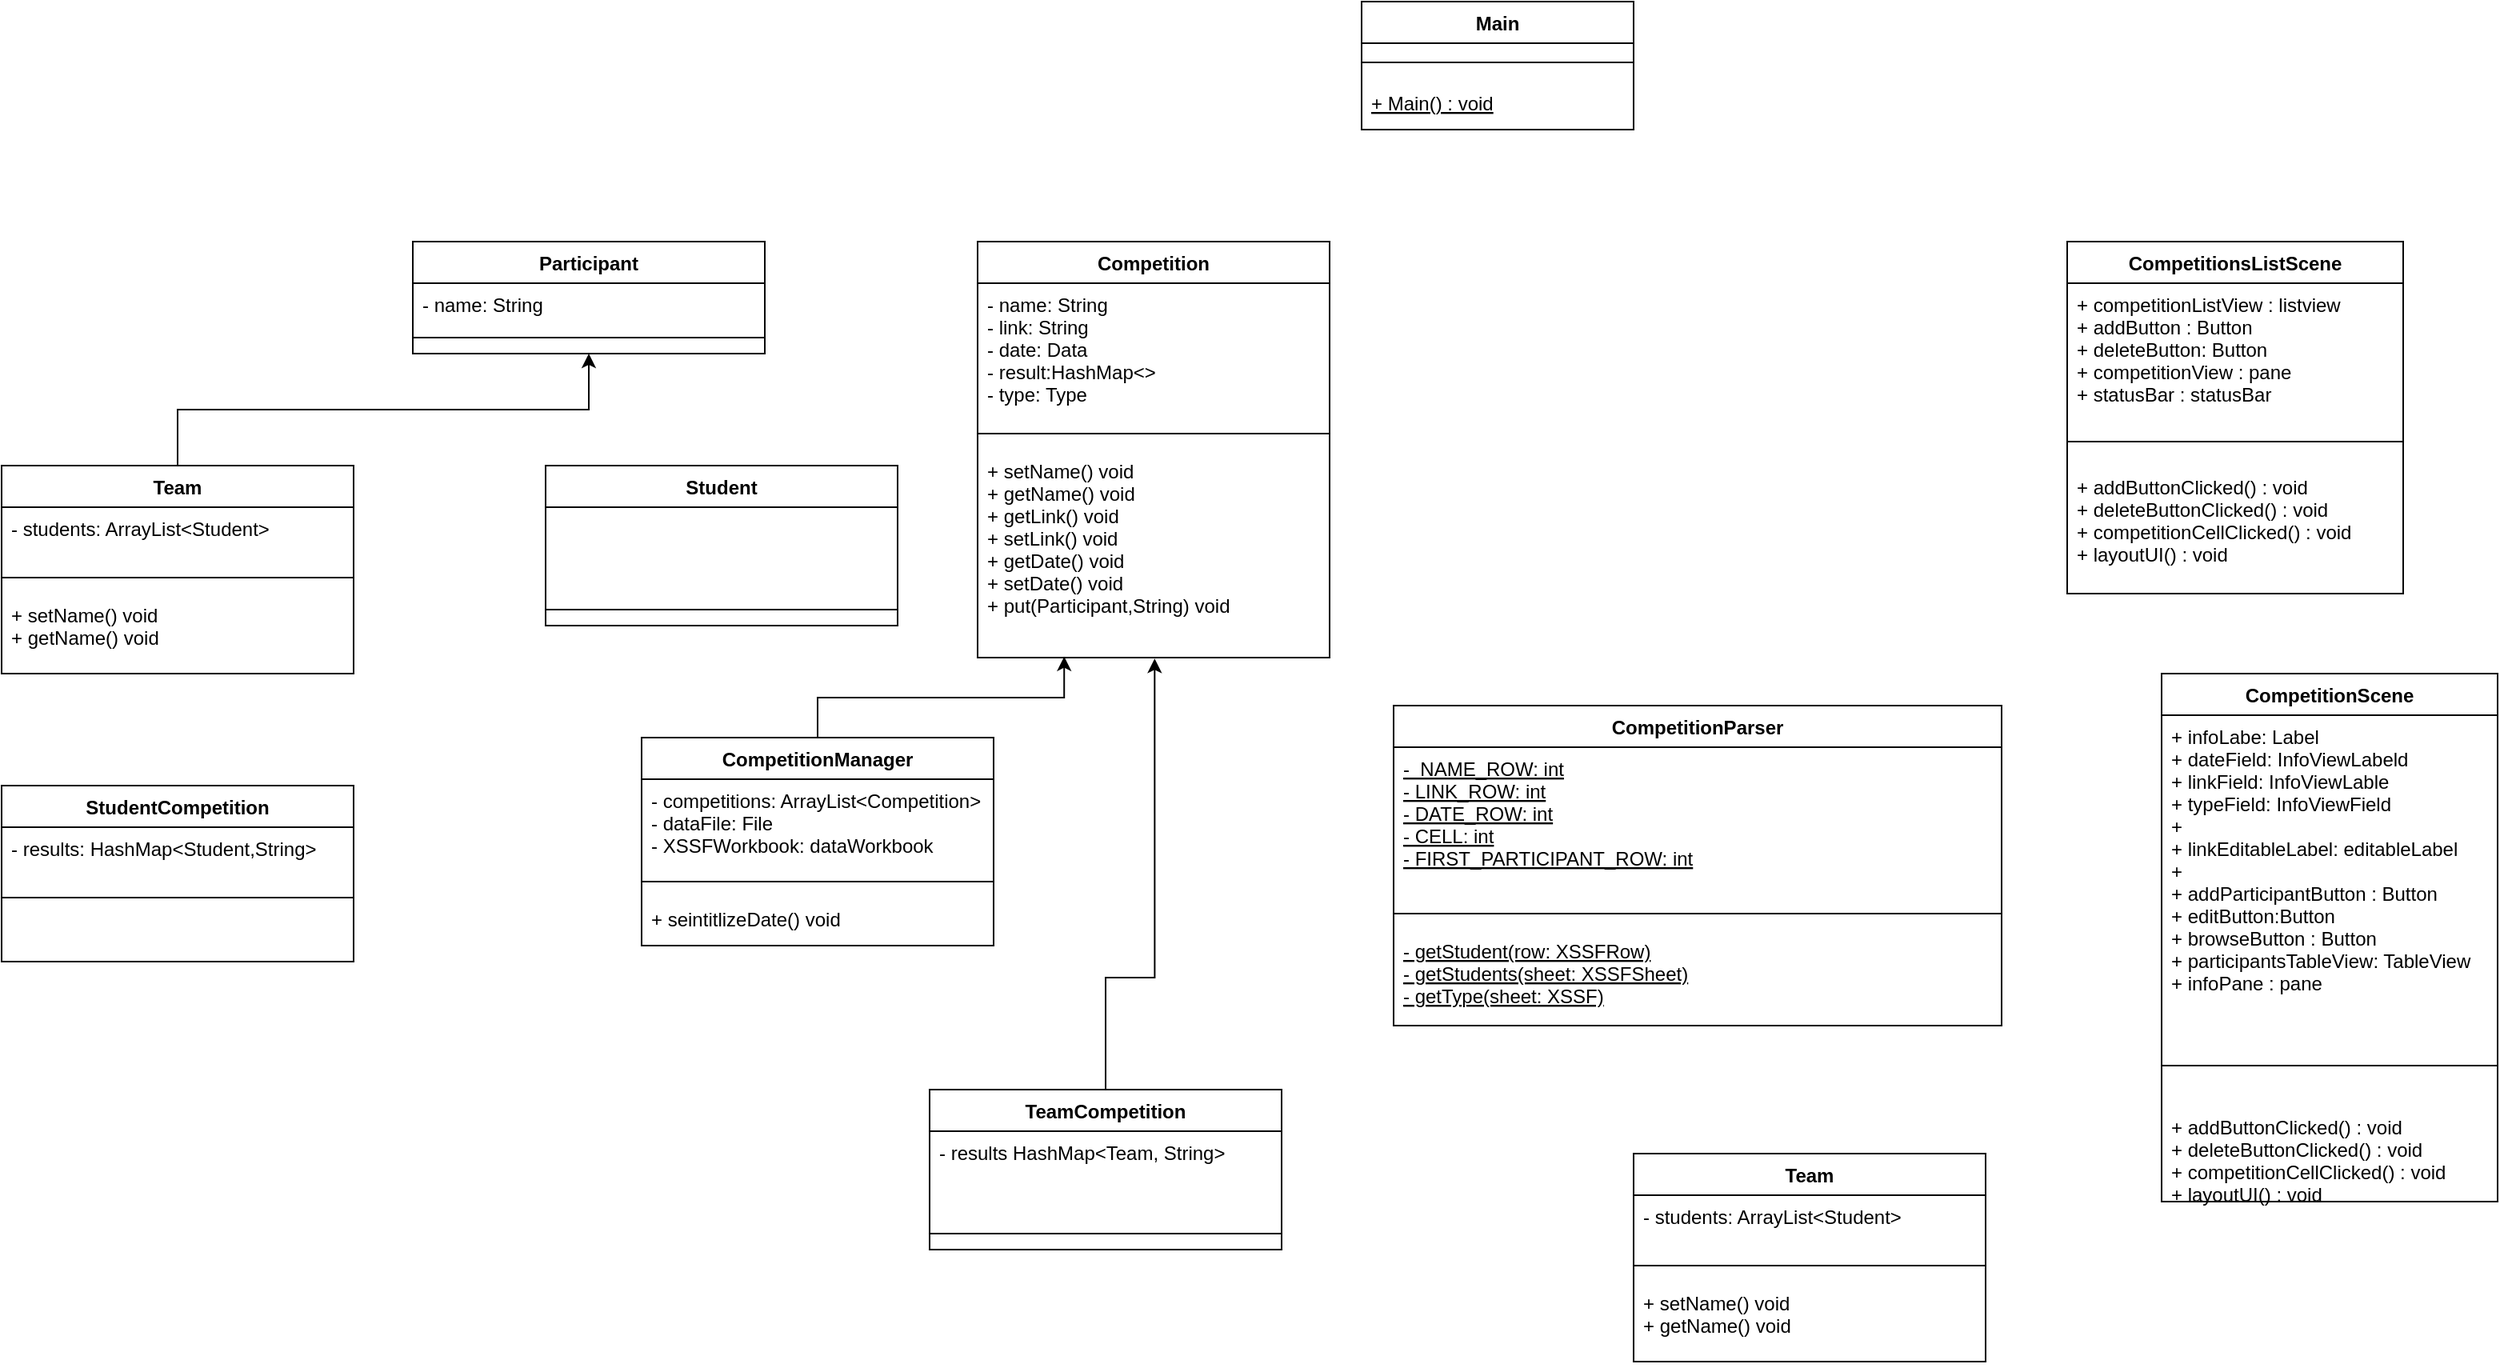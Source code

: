 <mxfile version="15.7.1" type="device"><diagram id="GxxrP0lvxAbWxJMTPrHu" name="Page-1"><mxGraphModel dx="2557" dy="1661" grid="1" gridSize="10" guides="1" tooltips="1" connect="1" arrows="1" fold="1" page="1" pageScale="1" pageWidth="827" pageHeight="1169" math="0" shadow="0"><root><mxCell id="0"/><mxCell id="1" parent="0"/><mxCell id="EJnaUkzqWR3YQyQ7dOgF-1" value="Main" style="swimlane;fontStyle=1;align=center;verticalAlign=top;childLayout=stackLayout;horizontal=1;startSize=26;horizontalStack=0;resizeParent=1;resizeParentMax=0;resizeLast=0;collapsible=1;marginBottom=0;" parent="1" vertex="1"><mxGeometry x="-40" y="-40" width="170" height="80" as="geometry"/></mxCell><mxCell id="EJnaUkzqWR3YQyQ7dOgF-3" value="" style="line;strokeWidth=1;fillColor=none;align=left;verticalAlign=middle;spacingTop=-1;spacingLeft=3;spacingRight=3;rotatable=0;labelPosition=right;points=[];portConstraint=eastwest;" parent="EJnaUkzqWR3YQyQ7dOgF-1" vertex="1"><mxGeometry y="26" width="170" height="24" as="geometry"/></mxCell><mxCell id="QGG74kZx5etVXOkYBk9g-1" value="+ Main() : void" style="text;strokeColor=none;fillColor=none;align=left;verticalAlign=top;spacingLeft=4;spacingRight=4;overflow=hidden;rotatable=0;points=[[0,0.5],[1,0.5]];portConstraint=eastwest;fontStyle=4" parent="EJnaUkzqWR3YQyQ7dOgF-1" vertex="1"><mxGeometry y="50" width="170" height="30" as="geometry"/></mxCell><mxCell id="EJnaUkzqWR3YQyQ7dOgF-13" value="CompetitionsListScene" style="swimlane;fontStyle=1;align=center;verticalAlign=top;childLayout=stackLayout;horizontal=1;startSize=26;horizontalStack=0;resizeParent=1;resizeParentMax=0;resizeLast=0;collapsible=1;marginBottom=0;" parent="1" vertex="1"><mxGeometry x="401" y="110" width="210" height="220" as="geometry"/></mxCell><mxCell id="QGG74kZx5etVXOkYBk9g-5" value="+ competitionListView : listview&#xA;+ addButton : Button&#xA;+ deleteButton: Button&#xA;+ competitionView : pane&#xA;+ statusBar : statusBar" style="text;strokeColor=none;fillColor=none;align=left;verticalAlign=top;spacingLeft=4;spacingRight=4;overflow=hidden;rotatable=0;points=[[0,0.5],[1,0.5]];portConstraint=eastwest;" parent="EJnaUkzqWR3YQyQ7dOgF-13" vertex="1"><mxGeometry y="26" width="210" height="84" as="geometry"/></mxCell><mxCell id="EJnaUkzqWR3YQyQ7dOgF-15" value="" style="line;strokeWidth=1;fillColor=none;align=left;verticalAlign=middle;spacingTop=-1;spacingLeft=3;spacingRight=3;rotatable=0;labelPosition=right;points=[];portConstraint=eastwest;" parent="EJnaUkzqWR3YQyQ7dOgF-13" vertex="1"><mxGeometry y="110" width="210" height="30" as="geometry"/></mxCell><mxCell id="EJnaUkzqWR3YQyQ7dOgF-16" value="+ addButtonClicked() : void&#xA;+ deleteButtonClicked() : void&#xA;+ competitionCellClicked() : void&#xA;+ layoutUI() : void&#xA;&#xA;" style="text;strokeColor=none;fillColor=none;align=left;verticalAlign=top;spacingLeft=4;spacingRight=4;overflow=hidden;rotatable=0;points=[[0,0.5],[1,0.5]];portConstraint=eastwest;" parent="EJnaUkzqWR3YQyQ7dOgF-13" vertex="1"><mxGeometry y="140" width="210" height="80" as="geometry"/></mxCell><mxCell id="EJnaUkzqWR3YQyQ7dOgF-33" value="Competition" style="swimlane;fontStyle=1;align=center;verticalAlign=top;childLayout=stackLayout;horizontal=1;startSize=26;horizontalStack=0;resizeParent=1;resizeParentMax=0;resizeLast=0;collapsible=1;marginBottom=0;" parent="1" vertex="1"><mxGeometry x="-280" y="110" width="220" height="260" as="geometry"/></mxCell><mxCell id="EJnaUkzqWR3YQyQ7dOgF-34" value="- name: String&#xA;- link: String&#xA;- date: Data&#xA;- result:HashMap&lt;&gt;&#xA;- type: Type" style="text;strokeColor=none;fillColor=none;align=left;verticalAlign=top;spacingLeft=4;spacingRight=4;overflow=hidden;rotatable=0;points=[[0,0.5],[1,0.5]];portConstraint=eastwest;fontStyle=0" parent="EJnaUkzqWR3YQyQ7dOgF-33" vertex="1"><mxGeometry y="26" width="220" height="84" as="geometry"/></mxCell><mxCell id="EJnaUkzqWR3YQyQ7dOgF-35" value="" style="line;strokeWidth=1;fillColor=none;align=left;verticalAlign=middle;spacingTop=-1;spacingLeft=3;spacingRight=3;rotatable=0;labelPosition=right;points=[];portConstraint=eastwest;" parent="EJnaUkzqWR3YQyQ7dOgF-33" vertex="1"><mxGeometry y="110" width="220" height="20" as="geometry"/></mxCell><mxCell id="EJnaUkzqWR3YQyQ7dOgF-36" value="+ setName() void&#xA;+ getName() void&#xA;+ getLink() void&#xA;+ setLink() void&#xA;+ getDate() void&#xA;+ setDate() void&#xA;+ put(Participant,String) void&#xA;&#xA;" style="text;strokeColor=none;fillColor=none;align=left;verticalAlign=top;spacingLeft=4;spacingRight=4;overflow=hidden;rotatable=0;points=[[0,0.5],[1,0.5]];portConstraint=eastwest;" parent="EJnaUkzqWR3YQyQ7dOgF-33" vertex="1"><mxGeometry y="130" width="220" height="130" as="geometry"/></mxCell><mxCell id="QGG74kZx5etVXOkYBk9g-6" value="CompetitionScene" style="swimlane;fontStyle=1;align=center;verticalAlign=top;childLayout=stackLayout;horizontal=1;startSize=26;horizontalStack=0;resizeParent=1;resizeParentMax=0;resizeLast=0;collapsible=1;marginBottom=0;" parent="1" vertex="1"><mxGeometry x="460" y="380" width="210" height="330" as="geometry"/></mxCell><mxCell id="QGG74kZx5etVXOkYBk9g-7" value="+ infoLabe: Label&#xA;+ dateField: InfoViewLabeld&#xA;+ linkField: InfoViewLable&#xA;+ typeField: InfoViewField&#xA;+ &#xA;+ linkEditableLabel: editableLabel&#xA;+ &#xA;+ addParticipantButton : Button&#xA;+ editButton:Button&#xA;+ browseButton : Button&#xA;+ participantsTableView: TableView&#xA;+ infoPane : pane&#xA;" style="text;strokeColor=none;fillColor=none;align=left;verticalAlign=top;spacingLeft=4;spacingRight=4;overflow=hidden;rotatable=0;points=[[0,0.5],[1,0.5]];portConstraint=eastwest;" parent="QGG74kZx5etVXOkYBk9g-6" vertex="1"><mxGeometry y="26" width="210" height="194" as="geometry"/></mxCell><mxCell id="QGG74kZx5etVXOkYBk9g-8" value="" style="line;strokeWidth=1;fillColor=none;align=left;verticalAlign=middle;spacingTop=-1;spacingLeft=3;spacingRight=3;rotatable=0;labelPosition=right;points=[];portConstraint=eastwest;" parent="QGG74kZx5etVXOkYBk9g-6" vertex="1"><mxGeometry y="220" width="210" height="50" as="geometry"/></mxCell><mxCell id="QGG74kZx5etVXOkYBk9g-9" value="+ addButtonClicked() : void&#xA;+ deleteButtonClicked() : void&#xA;+ competitionCellClicked() : void&#xA;+ layoutUI() : void&#xA;&#xA;" style="text;strokeColor=none;fillColor=none;align=left;verticalAlign=top;spacingLeft=4;spacingRight=4;overflow=hidden;rotatable=0;points=[[0,0.5],[1,0.5]];portConstraint=eastwest;" parent="QGG74kZx5etVXOkYBk9g-6" vertex="1"><mxGeometry y="270" width="210" height="60" as="geometry"/></mxCell><mxCell id="0c5YRF4WHMTncs785dVi-1" value="Participant" style="swimlane;fontStyle=1;align=center;verticalAlign=top;childLayout=stackLayout;horizontal=1;startSize=26;horizontalStack=0;resizeParent=1;resizeParentMax=0;resizeLast=0;collapsible=1;marginBottom=0;" parent="1" vertex="1"><mxGeometry x="-633" y="110" width="220" height="70" as="geometry"/></mxCell><mxCell id="0c5YRF4WHMTncs785dVi-2" value="- name: String" style="text;strokeColor=none;fillColor=none;align=left;verticalAlign=top;spacingLeft=4;spacingRight=4;overflow=hidden;rotatable=0;points=[[0,0.5],[1,0.5]];portConstraint=eastwest;fontStyle=0" parent="0c5YRF4WHMTncs785dVi-1" vertex="1"><mxGeometry y="26" width="220" height="24" as="geometry"/></mxCell><mxCell id="0c5YRF4WHMTncs785dVi-3" value="" style="line;strokeWidth=1;fillColor=none;align=left;verticalAlign=middle;spacingTop=-1;spacingLeft=3;spacingRight=3;rotatable=0;labelPosition=right;points=[];portConstraint=eastwest;" parent="0c5YRF4WHMTncs785dVi-1" vertex="1"><mxGeometry y="50" width="220" height="20" as="geometry"/></mxCell><mxCell id="0c5YRF4WHMTncs785dVi-35" style="edgeStyle=orthogonalEdgeStyle;rounded=0;orthogonalLoop=1;jettySize=auto;html=1;exitX=0.5;exitY=0;exitDx=0;exitDy=0;entryX=0.5;entryY=1;entryDx=0;entryDy=0;" parent="1" source="0c5YRF4WHMTncs785dVi-5" target="0c5YRF4WHMTncs785dVi-1" edge="1"><mxGeometry relative="1" as="geometry"/></mxCell><mxCell id="0c5YRF4WHMTncs785dVi-5" value="Team" style="swimlane;fontStyle=1;align=center;verticalAlign=top;childLayout=stackLayout;horizontal=1;startSize=26;horizontalStack=0;resizeParent=1;resizeParentMax=0;resizeLast=0;collapsible=1;marginBottom=0;" parent="1" vertex="1"><mxGeometry x="-890" y="250" width="220" height="130" as="geometry"/></mxCell><mxCell id="0c5YRF4WHMTncs785dVi-6" value="- students: ArrayList&lt;Student&gt;" style="text;strokeColor=none;fillColor=none;align=left;verticalAlign=top;spacingLeft=4;spacingRight=4;overflow=hidden;rotatable=0;points=[[0,0.5],[1,0.5]];portConstraint=eastwest;fontStyle=0" parent="0c5YRF4WHMTncs785dVi-5" vertex="1"><mxGeometry y="26" width="220" height="34" as="geometry"/></mxCell><mxCell id="0c5YRF4WHMTncs785dVi-7" value="" style="line;strokeWidth=1;fillColor=none;align=left;verticalAlign=middle;spacingTop=-1;spacingLeft=3;spacingRight=3;rotatable=0;labelPosition=right;points=[];portConstraint=eastwest;" parent="0c5YRF4WHMTncs785dVi-5" vertex="1"><mxGeometry y="60" width="220" height="20" as="geometry"/></mxCell><mxCell id="0c5YRF4WHMTncs785dVi-8" value="+ setName() void&#xA;+ getName() void&#xA;&#xA;" style="text;strokeColor=none;fillColor=none;align=left;verticalAlign=top;spacingLeft=4;spacingRight=4;overflow=hidden;rotatable=0;points=[[0,0.5],[1,0.5]];portConstraint=eastwest;" parent="0c5YRF4WHMTncs785dVi-5" vertex="1"><mxGeometry y="80" width="220" height="50" as="geometry"/></mxCell><mxCell id="0c5YRF4WHMTncs785dVi-9" value="Team" style="swimlane;fontStyle=1;align=center;verticalAlign=top;childLayout=stackLayout;horizontal=1;startSize=26;horizontalStack=0;resizeParent=1;resizeParentMax=0;resizeLast=0;collapsible=1;marginBottom=0;" parent="1" vertex="1"><mxGeometry x="130" y="680" width="220" height="130" as="geometry"/></mxCell><mxCell id="0c5YRF4WHMTncs785dVi-10" value="- students: ArrayList&lt;Student&gt;" style="text;strokeColor=none;fillColor=none;align=left;verticalAlign=top;spacingLeft=4;spacingRight=4;overflow=hidden;rotatable=0;points=[[0,0.5],[1,0.5]];portConstraint=eastwest;fontStyle=0" parent="0c5YRF4WHMTncs785dVi-9" vertex="1"><mxGeometry y="26" width="220" height="34" as="geometry"/></mxCell><mxCell id="0c5YRF4WHMTncs785dVi-11" value="" style="line;strokeWidth=1;fillColor=none;align=left;verticalAlign=middle;spacingTop=-1;spacingLeft=3;spacingRight=3;rotatable=0;labelPosition=right;points=[];portConstraint=eastwest;" parent="0c5YRF4WHMTncs785dVi-9" vertex="1"><mxGeometry y="60" width="220" height="20" as="geometry"/></mxCell><mxCell id="0c5YRF4WHMTncs785dVi-12" value="+ setName() void&#xA;+ getName() void&#xA;&#xA;" style="text;strokeColor=none;fillColor=none;align=left;verticalAlign=top;spacingLeft=4;spacingRight=4;overflow=hidden;rotatable=0;points=[[0,0.5],[1,0.5]];portConstraint=eastwest;" parent="0c5YRF4WHMTncs785dVi-9" vertex="1"><mxGeometry y="80" width="220" height="50" as="geometry"/></mxCell><mxCell id="0c5YRF4WHMTncs785dVi-36" style="edgeStyle=orthogonalEdgeStyle;rounded=0;orthogonalLoop=1;jettySize=auto;html=1;exitX=0.5;exitY=0;exitDx=0;exitDy=0;entryX=0.246;entryY=0.995;entryDx=0;entryDy=0;entryPerimeter=0;" parent="1" source="0c5YRF4WHMTncs785dVi-13" target="EJnaUkzqWR3YQyQ7dOgF-36" edge="1"><mxGeometry relative="1" as="geometry"/></mxCell><mxCell id="0c5YRF4WHMTncs785dVi-13" value="CompetitionManager" style="swimlane;fontStyle=1;align=center;verticalAlign=top;childLayout=stackLayout;horizontal=1;startSize=26;horizontalStack=0;resizeParent=1;resizeParentMax=0;resizeLast=0;collapsible=1;marginBottom=0;" parent="1" vertex="1"><mxGeometry x="-490" y="420" width="220" height="130" as="geometry"/></mxCell><mxCell id="0c5YRF4WHMTncs785dVi-14" value="- competitions: ArrayList&lt;Competition&gt;&#xA;- dataFile: File&#xA;- XSSFWorkbook: dataWorkbook&#xA;" style="text;strokeColor=none;fillColor=none;align=left;verticalAlign=top;spacingLeft=4;spacingRight=4;overflow=hidden;rotatable=0;points=[[0,0.5],[1,0.5]];portConstraint=eastwest;fontStyle=0" parent="0c5YRF4WHMTncs785dVi-13" vertex="1"><mxGeometry y="26" width="220" height="54" as="geometry"/></mxCell><mxCell id="0c5YRF4WHMTncs785dVi-15" value="" style="line;strokeWidth=1;fillColor=none;align=left;verticalAlign=middle;spacingTop=-1;spacingLeft=3;spacingRight=3;rotatable=0;labelPosition=right;points=[];portConstraint=eastwest;" parent="0c5YRF4WHMTncs785dVi-13" vertex="1"><mxGeometry y="80" width="220" height="20" as="geometry"/></mxCell><mxCell id="0c5YRF4WHMTncs785dVi-16" value="+ seintitlizeDate() void&#xA;&#xA;" style="text;strokeColor=none;fillColor=none;align=left;verticalAlign=top;spacingLeft=4;spacingRight=4;overflow=hidden;rotatable=0;points=[[0,0.5],[1,0.5]];portConstraint=eastwest;" parent="0c5YRF4WHMTncs785dVi-13" vertex="1"><mxGeometry y="100" width="220" height="30" as="geometry"/></mxCell><mxCell id="0c5YRF4WHMTncs785dVi-17" value="Student" style="swimlane;fontStyle=1;align=center;verticalAlign=top;childLayout=stackLayout;horizontal=1;startSize=26;horizontalStack=0;resizeParent=1;resizeParentMax=0;resizeLast=0;collapsible=1;marginBottom=0;" parent="1" vertex="1"><mxGeometry x="-550" y="250" width="220" height="100" as="geometry"/></mxCell><mxCell id="0c5YRF4WHMTncs785dVi-18" value="&#xA;" style="text;strokeColor=none;fillColor=none;align=left;verticalAlign=top;spacingLeft=4;spacingRight=4;overflow=hidden;rotatable=0;points=[[0,0.5],[1,0.5]];portConstraint=eastwest;fontStyle=0" parent="0c5YRF4WHMTncs785dVi-17" vertex="1"><mxGeometry y="26" width="220" height="54" as="geometry"/></mxCell><mxCell id="0c5YRF4WHMTncs785dVi-19" value="" style="line;strokeWidth=1;fillColor=none;align=left;verticalAlign=middle;spacingTop=-1;spacingLeft=3;spacingRight=3;rotatable=0;labelPosition=right;points=[];portConstraint=eastwest;" parent="0c5YRF4WHMTncs785dVi-17" vertex="1"><mxGeometry y="80" width="220" height="20" as="geometry"/></mxCell><mxCell id="0c5YRF4WHMTncs785dVi-34" style="edgeStyle=orthogonalEdgeStyle;rounded=0;orthogonalLoop=1;jettySize=auto;html=1;exitX=0.5;exitY=0;exitDx=0;exitDy=0;entryX=0.503;entryY=1.005;entryDx=0;entryDy=0;entryPerimeter=0;" parent="1" source="0c5YRF4WHMTncs785dVi-21" target="EJnaUkzqWR3YQyQ7dOgF-36" edge="1"><mxGeometry relative="1" as="geometry"><Array as="points"><mxPoint x="-200" y="570"/><mxPoint x="-169" y="570"/></Array></mxGeometry></mxCell><mxCell id="0c5YRF4WHMTncs785dVi-21" value="TeamCompetition" style="swimlane;fontStyle=1;align=center;verticalAlign=top;childLayout=stackLayout;horizontal=1;startSize=26;horizontalStack=0;resizeParent=1;resizeParentMax=0;resizeLast=0;collapsible=1;marginBottom=0;" parent="1" vertex="1"><mxGeometry x="-310" y="640" width="220" height="100" as="geometry"/></mxCell><mxCell id="0c5YRF4WHMTncs785dVi-22" value="- results HashMap&lt;Team, String&gt;" style="text;strokeColor=none;fillColor=none;align=left;verticalAlign=top;spacingLeft=4;spacingRight=4;overflow=hidden;rotatable=0;points=[[0,0.5],[1,0.5]];portConstraint=eastwest;fontStyle=0" parent="0c5YRF4WHMTncs785dVi-21" vertex="1"><mxGeometry y="26" width="220" height="54" as="geometry"/></mxCell><mxCell id="0c5YRF4WHMTncs785dVi-23" value="" style="line;strokeWidth=1;fillColor=none;align=left;verticalAlign=middle;spacingTop=-1;spacingLeft=3;spacingRight=3;rotatable=0;labelPosition=right;points=[];portConstraint=eastwest;" parent="0c5YRF4WHMTncs785dVi-21" vertex="1"><mxGeometry y="80" width="220" height="20" as="geometry"/></mxCell><mxCell id="0c5YRF4WHMTncs785dVi-25" value="CompetitionParser" style="swimlane;fontStyle=1;align=center;verticalAlign=top;childLayout=stackLayout;horizontal=1;startSize=26;horizontalStack=0;resizeParent=1;resizeParentMax=0;resizeLast=0;collapsible=1;marginBottom=0;" parent="1" vertex="1"><mxGeometry x="-20" y="400" width="380" height="200" as="geometry"/></mxCell><mxCell id="0c5YRF4WHMTncs785dVi-26" value="-  NAME_ROW: int&#xA;-  LINK_ROW: int&#xA;-  DATE_ROW: int&#xA;-  CELL: int&#xA;- FIRST_PARTICIPANT_ROW: int&#xA;" style="text;strokeColor=none;fillColor=none;align=left;verticalAlign=top;spacingLeft=4;spacingRight=4;overflow=hidden;rotatable=0;points=[[0,0.5],[1,0.5]];portConstraint=eastwest;fontStyle=4" parent="0c5YRF4WHMTncs785dVi-25" vertex="1"><mxGeometry y="26" width="380" height="94" as="geometry"/></mxCell><mxCell id="0c5YRF4WHMTncs785dVi-27" value="" style="line;strokeWidth=1;fillColor=none;align=left;verticalAlign=middle;spacingTop=-1;spacingLeft=3;spacingRight=3;rotatable=0;labelPosition=right;points=[];portConstraint=eastwest;" parent="0c5YRF4WHMTncs785dVi-25" vertex="1"><mxGeometry y="120" width="380" height="20" as="geometry"/></mxCell><mxCell id="0c5YRF4WHMTncs785dVi-28" value="- getStudent(row: XSSFRow)&#xA;- getStudents(sheet: XSSFSheet)&#xA;- getType(sheet: XSSF)&#xA;&#xA;" style="text;strokeColor=none;fillColor=none;align=left;verticalAlign=top;spacingLeft=4;spacingRight=4;overflow=hidden;rotatable=0;points=[[0,0.5],[1,0.5]];portConstraint=eastwest;fontStyle=4" parent="0c5YRF4WHMTncs785dVi-25" vertex="1"><mxGeometry y="140" width="380" height="60" as="geometry"/></mxCell><mxCell id="0c5YRF4WHMTncs785dVi-29" value="StudentCompetition" style="swimlane;fontStyle=1;align=center;verticalAlign=top;childLayout=stackLayout;horizontal=1;startSize=26;horizontalStack=0;resizeParent=1;resizeParentMax=0;resizeLast=0;collapsible=1;marginBottom=0;" parent="1" vertex="1"><mxGeometry x="-890" y="450" width="220" height="110" as="geometry"/></mxCell><mxCell id="0c5YRF4WHMTncs785dVi-30" value="- results: HashMap&lt;Student,String&gt;" style="text;strokeColor=none;fillColor=none;align=left;verticalAlign=top;spacingLeft=4;spacingRight=4;overflow=hidden;rotatable=0;points=[[0,0.5],[1,0.5]];portConstraint=eastwest;fontStyle=0" parent="0c5YRF4WHMTncs785dVi-29" vertex="1"><mxGeometry y="26" width="220" height="34" as="geometry"/></mxCell><mxCell id="0c5YRF4WHMTncs785dVi-31" value="" style="line;strokeWidth=1;fillColor=none;align=left;verticalAlign=middle;spacingTop=-1;spacingLeft=3;spacingRight=3;rotatable=0;labelPosition=right;points=[];portConstraint=eastwest;" parent="0c5YRF4WHMTncs785dVi-29" vertex="1"><mxGeometry y="60" width="220" height="20" as="geometry"/></mxCell><mxCell id="0c5YRF4WHMTncs785dVi-32" value="&#xA;" style="text;strokeColor=none;fillColor=none;align=left;verticalAlign=top;spacingLeft=4;spacingRight=4;overflow=hidden;rotatable=0;points=[[0,0.5],[1,0.5]];portConstraint=eastwest;" parent="0c5YRF4WHMTncs785dVi-29" vertex="1"><mxGeometry y="80" width="220" height="30" as="geometry"/></mxCell></root></mxGraphModel></diagram></mxfile>